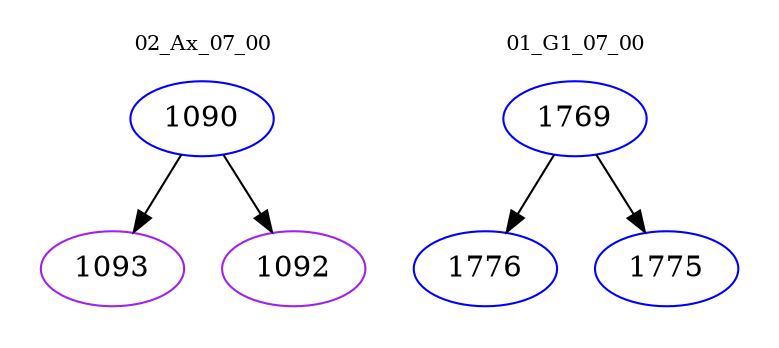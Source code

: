 digraph{
subgraph cluster_0 {
color = white
label = "02_Ax_07_00";
fontsize=10;
T0_1090 [label="1090", color="blue"]
T0_1090 -> T0_1093 [color="black"]
T0_1093 [label="1093", color="purple"]
T0_1090 -> T0_1092 [color="black"]
T0_1092 [label="1092", color="purple"]
}
subgraph cluster_1 {
color = white
label = "01_G1_07_00";
fontsize=10;
T1_1769 [label="1769", color="blue"]
T1_1769 -> T1_1776 [color="black"]
T1_1776 [label="1776", color="blue"]
T1_1769 -> T1_1775 [color="black"]
T1_1775 [label="1775", color="blue"]
}
}
